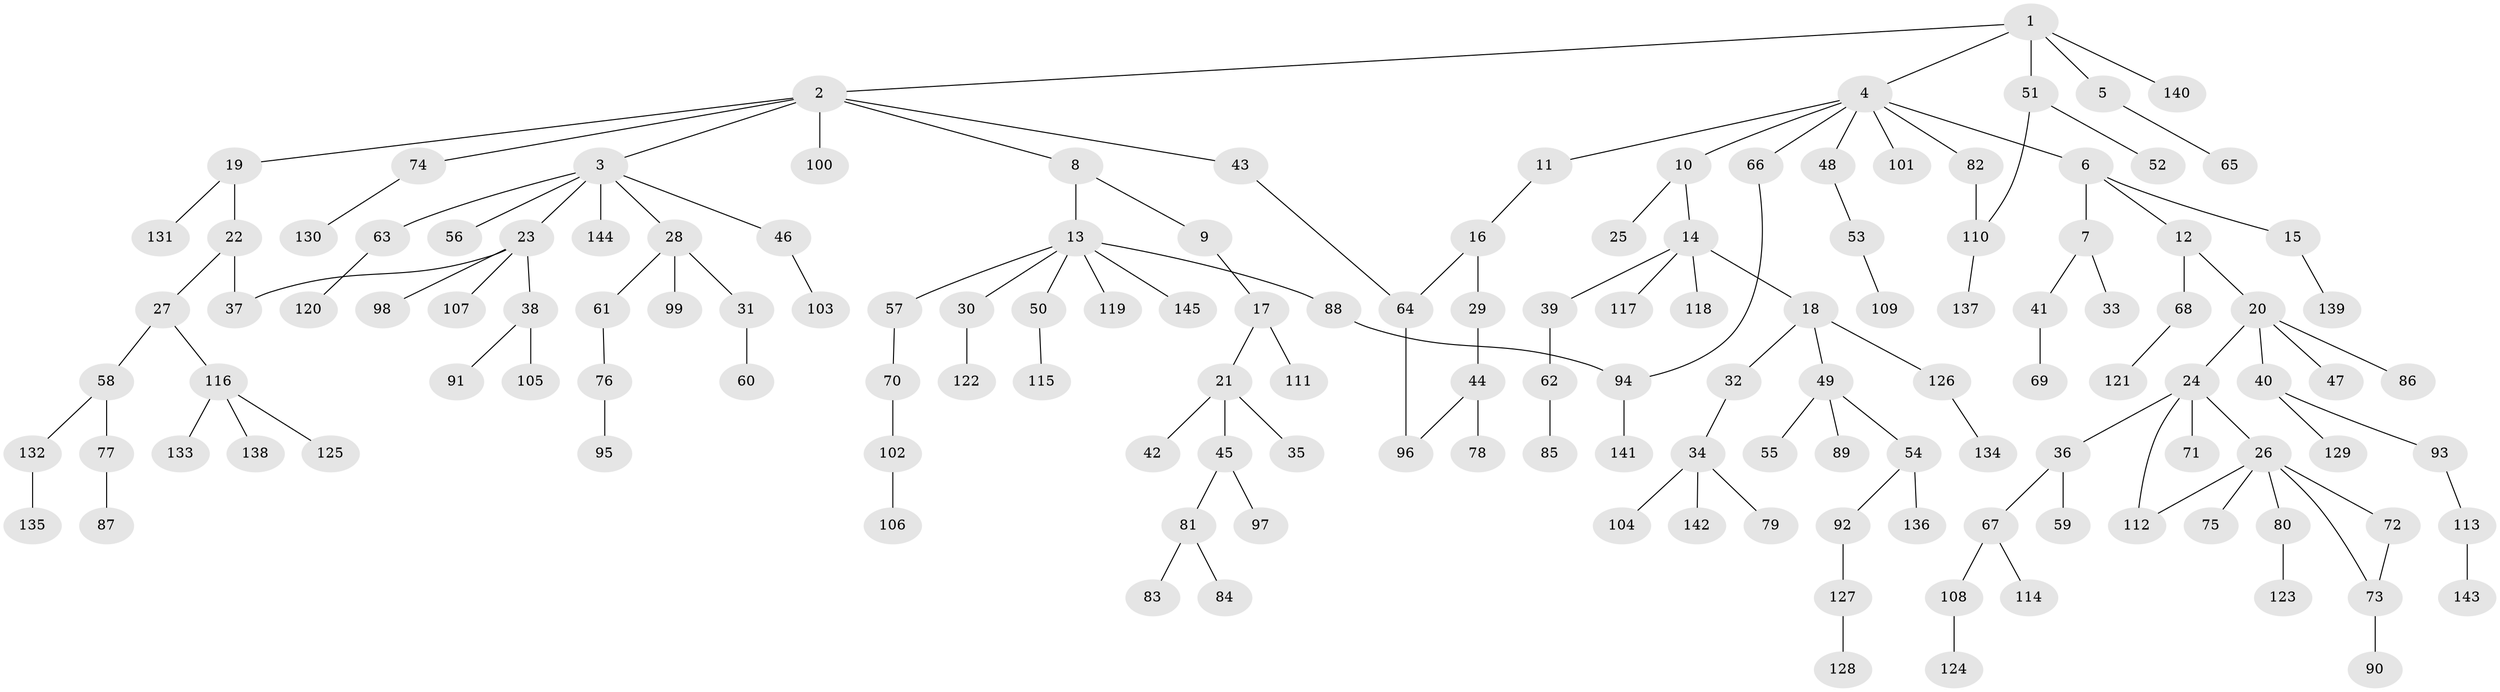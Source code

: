 // coarse degree distribution, {6: 0.02830188679245283, 7: 0.009433962264150943, 9: 0.009433962264150943, 8: 0.018867924528301886, 1: 0.5094339622641509, 4: 0.04716981132075472, 3: 0.08490566037735849, 2: 0.2641509433962264, 5: 0.02830188679245283}
// Generated by graph-tools (version 1.1) at 2025/51/02/27/25 19:51:38]
// undirected, 145 vertices, 151 edges
graph export_dot {
graph [start="1"]
  node [color=gray90,style=filled];
  1;
  2;
  3;
  4;
  5;
  6;
  7;
  8;
  9;
  10;
  11;
  12;
  13;
  14;
  15;
  16;
  17;
  18;
  19;
  20;
  21;
  22;
  23;
  24;
  25;
  26;
  27;
  28;
  29;
  30;
  31;
  32;
  33;
  34;
  35;
  36;
  37;
  38;
  39;
  40;
  41;
  42;
  43;
  44;
  45;
  46;
  47;
  48;
  49;
  50;
  51;
  52;
  53;
  54;
  55;
  56;
  57;
  58;
  59;
  60;
  61;
  62;
  63;
  64;
  65;
  66;
  67;
  68;
  69;
  70;
  71;
  72;
  73;
  74;
  75;
  76;
  77;
  78;
  79;
  80;
  81;
  82;
  83;
  84;
  85;
  86;
  87;
  88;
  89;
  90;
  91;
  92;
  93;
  94;
  95;
  96;
  97;
  98;
  99;
  100;
  101;
  102;
  103;
  104;
  105;
  106;
  107;
  108;
  109;
  110;
  111;
  112;
  113;
  114;
  115;
  116;
  117;
  118;
  119;
  120;
  121;
  122;
  123;
  124;
  125;
  126;
  127;
  128;
  129;
  130;
  131;
  132;
  133;
  134;
  135;
  136;
  137;
  138;
  139;
  140;
  141;
  142;
  143;
  144;
  145;
  1 -- 2;
  1 -- 4;
  1 -- 5;
  1 -- 51;
  1 -- 140;
  2 -- 3;
  2 -- 8;
  2 -- 19;
  2 -- 43;
  2 -- 74;
  2 -- 100;
  3 -- 23;
  3 -- 28;
  3 -- 46;
  3 -- 56;
  3 -- 63;
  3 -- 144;
  4 -- 6;
  4 -- 10;
  4 -- 11;
  4 -- 48;
  4 -- 66;
  4 -- 82;
  4 -- 101;
  5 -- 65;
  6 -- 7;
  6 -- 12;
  6 -- 15;
  7 -- 33;
  7 -- 41;
  8 -- 9;
  8 -- 13;
  9 -- 17;
  10 -- 14;
  10 -- 25;
  11 -- 16;
  12 -- 20;
  12 -- 68;
  13 -- 30;
  13 -- 50;
  13 -- 57;
  13 -- 88;
  13 -- 119;
  13 -- 145;
  14 -- 18;
  14 -- 39;
  14 -- 117;
  14 -- 118;
  15 -- 139;
  16 -- 29;
  16 -- 64;
  17 -- 21;
  17 -- 111;
  18 -- 32;
  18 -- 49;
  18 -- 126;
  19 -- 22;
  19 -- 131;
  20 -- 24;
  20 -- 40;
  20 -- 47;
  20 -- 86;
  21 -- 35;
  21 -- 42;
  21 -- 45;
  22 -- 27;
  22 -- 37;
  23 -- 37;
  23 -- 38;
  23 -- 98;
  23 -- 107;
  24 -- 26;
  24 -- 36;
  24 -- 71;
  24 -- 112;
  26 -- 72;
  26 -- 75;
  26 -- 80;
  26 -- 112;
  26 -- 73;
  27 -- 58;
  27 -- 116;
  28 -- 31;
  28 -- 61;
  28 -- 99;
  29 -- 44;
  30 -- 122;
  31 -- 60;
  32 -- 34;
  34 -- 79;
  34 -- 104;
  34 -- 142;
  36 -- 59;
  36 -- 67;
  38 -- 91;
  38 -- 105;
  39 -- 62;
  40 -- 93;
  40 -- 129;
  41 -- 69;
  43 -- 64;
  44 -- 78;
  44 -- 96;
  45 -- 81;
  45 -- 97;
  46 -- 103;
  48 -- 53;
  49 -- 54;
  49 -- 55;
  49 -- 89;
  50 -- 115;
  51 -- 52;
  51 -- 110;
  53 -- 109;
  54 -- 92;
  54 -- 136;
  57 -- 70;
  58 -- 77;
  58 -- 132;
  61 -- 76;
  62 -- 85;
  63 -- 120;
  64 -- 96;
  66 -- 94;
  67 -- 108;
  67 -- 114;
  68 -- 121;
  70 -- 102;
  72 -- 73;
  73 -- 90;
  74 -- 130;
  76 -- 95;
  77 -- 87;
  80 -- 123;
  81 -- 83;
  81 -- 84;
  82 -- 110;
  88 -- 94;
  92 -- 127;
  93 -- 113;
  94 -- 141;
  102 -- 106;
  108 -- 124;
  110 -- 137;
  113 -- 143;
  116 -- 125;
  116 -- 133;
  116 -- 138;
  126 -- 134;
  127 -- 128;
  132 -- 135;
}
